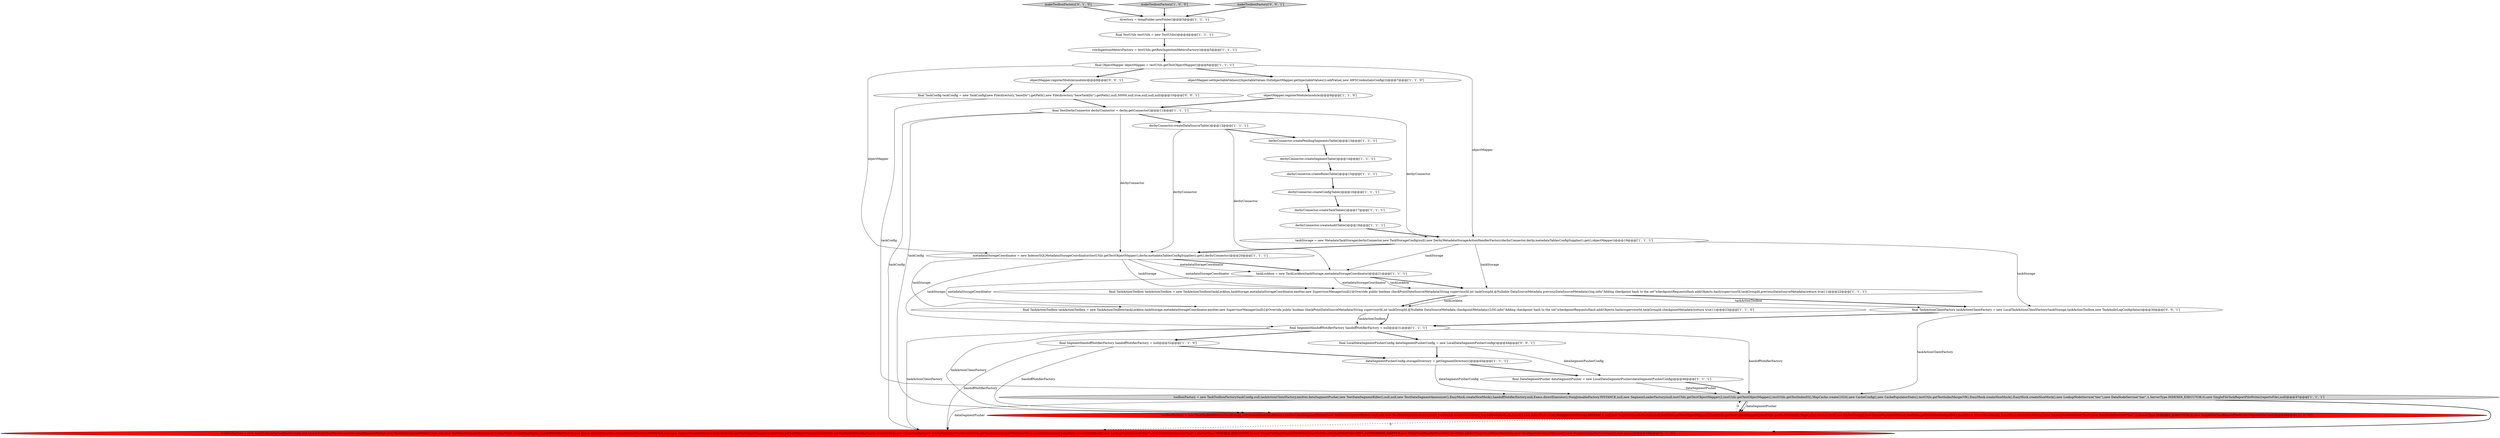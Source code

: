 digraph {
29 [style = filled, label = "final TaskActionClientFactory taskActionClientFactory = new LocalTaskActionClientFactory(taskStorage,taskActionToolbox,new TaskAuditLogConfig(false))@@@30@@@['0', '0', '1']", fillcolor = white, shape = ellipse image = "AAA0AAABBB3BBB"];
20 [style = filled, label = "final TestUtils testUtils = new TestUtils()@@@4@@@['1', '1', '1']", fillcolor = white, shape = ellipse image = "AAA0AAABBB1BBB"];
22 [style = filled, label = "final SegmentHandoffNotifierFactory handoffNotifierFactory = null@@@31@@@['1', '1', '1']", fillcolor = white, shape = ellipse image = "AAA0AAABBB1BBB"];
2 [style = filled, label = "final ObjectMapper objectMapper = testUtils.getTestObjectMapper()@@@6@@@['1', '1', '1']", fillcolor = white, shape = ellipse image = "AAA0AAABBB1BBB"];
19 [style = filled, label = "toolboxFactory = new TaskToolboxFactory(taskConfig,null,taskActionClientFactory,emitter,dataSegmentPusher,new TestDataSegmentKiller(),null,null,new TestDataSegmentAnnouncer(),EasyMock.createNiceMock(),handoffNotifierFactory,null,Execs.directExecutor(),NoopJoinableFactory.INSTANCE,null,new SegmentLoaderFactory(null,testUtils.getTestObjectMapper()),testUtils.getTestObjectMapper(),testUtils.getTestIndexIO(),MapCache.create(1024),new CacheConfig(),new CachePopulatorStats(),testUtils.getTestIndexMergerV9(),EasyMock.createNiceMock(),EasyMock.createNiceMock(),new LookupNodeService(\"tier\"),new DataNodeService(\"tier\",1,ServerType.INDEXER_EXECUTOR,0),new SingleFileTaskReportFileWriter(reportsFile),null)@@@47@@@['1', '1', '1']", fillcolor = lightgray, shape = ellipse image = "AAA0AAABBB1BBB"];
26 [style = filled, label = "makeToolboxFactory['0', '1', '0']", fillcolor = lightgray, shape = diamond image = "AAA0AAABBB2BBB"];
11 [style = filled, label = "taskStorage = new MetadataTaskStorage(derbyConnector,new TaskStorageConfig(null),new DerbyMetadataStorageActionHandlerFactory(derbyConnector,derby.metadataTablesConfigSupplier().get(),objectMapper))@@@19@@@['1', '1', '1']", fillcolor = white, shape = ellipse image = "AAA0AAABBB1BBB"];
0 [style = filled, label = "taskLockbox = new TaskLockbox(taskStorage,metadataStorageCoordinator)@@@21@@@['1', '1', '1']", fillcolor = white, shape = ellipse image = "AAA0AAABBB1BBB"];
5 [style = filled, label = "derbyConnector.createAuditTable()@@@18@@@['1', '1', '1']", fillcolor = white, shape = ellipse image = "AAA0AAABBB1BBB"];
21 [style = filled, label = "derbyConnector.createConfigTable()@@@16@@@['1', '1', '1']", fillcolor = white, shape = ellipse image = "AAA0AAABBB1BBB"];
7 [style = filled, label = "objectMapper.registerModule(module)@@@9@@@['1', '1', '0']", fillcolor = white, shape = ellipse image = "AAA0AAABBB1BBB"];
15 [style = filled, label = "directory = tempFolder.newFolder()@@@3@@@['1', '1', '1']", fillcolor = white, shape = ellipse image = "AAA0AAABBB1BBB"];
31 [style = filled, label = "final TaskConfig taskConfig = new TaskConfig(new File(directory,\"baseDir\").getPath(),new File(directory,\"baseTaskDir\").getPath(),null,50000,null,true,null,null,null)@@@10@@@['0', '0', '1']", fillcolor = white, shape = ellipse image = "AAA0AAABBB3BBB"];
13 [style = filled, label = "toolboxFactory = new TaskToolboxFactory(taskConfig,null,taskActionClientFactory,emitter,dataSegmentPusher,new TestDataSegmentKiller(),null,null,new TestDataSegmentAnnouncer(),EasyMock.createNiceMock(),handoffNotifierFactory,null,Execs.directExecutor(),NoopJoinableFactory.INSTANCE,null,new SegmentLoaderFactory(null,testUtils.getTestObjectMapper()),testUtils.getTestObjectMapper(),testUtils.getTestIndexIO(),MapCache.create(1024),new CacheConfig(),new CachePopulatorStats(),testUtils.getTestIndexMergerV9(),EasyMock.createNiceMock(),EasyMock.createNiceMock(),new LookupNodeService(\"tier\"),new DataNodeService(\"tier\",1,ServerType.INDEXER_EXECUTOR,0),new SingleFileTaskReportFileWriter(reportsFile),null)@@@48@@@['1', '0', '0']", fillcolor = red, shape = ellipse image = "AAA1AAABBB1BBB"];
17 [style = filled, label = "final TaskActionToolbox taskActionToolbox = new TaskActionToolbox(taskLockbox,taskStorage,metadataStorageCoordinator,emitter,new SupervisorManager(null){@Override public boolean checkPointDataSourceMetadata(String supervisorId,int taskGroupId,@Nullable DataSourceMetadata previousDataSourceMetadata){log.info(\"Adding checkpoint hash to the set\")checkpointRequestsHash.add(Objects.hash(supervisorId,taskGroupId,previousDataSourceMetadata))return true}})@@@22@@@['1', '1', '1']", fillcolor = white, shape = ellipse image = "AAA0AAABBB1BBB"];
9 [style = filled, label = "derbyConnector.createSegmentTable()@@@14@@@['1', '1', '1']", fillcolor = white, shape = ellipse image = "AAA0AAABBB1BBB"];
18 [style = filled, label = "dataSegmentPusherConfig.storageDirectory = getSegmentDirectory()@@@45@@@['1', '1', '1']", fillcolor = white, shape = ellipse image = "AAA0AAABBB1BBB"];
6 [style = filled, label = "metadataStorageCoordinator = new IndexerSQLMetadataStorageCoordinator(testUtils.getTestObjectMapper(),derby.metadataTablesConfigSupplier().get(),derbyConnector)@@@20@@@['1', '1', '1']", fillcolor = white, shape = ellipse image = "AAA0AAABBB1BBB"];
3 [style = filled, label = "final DataSegmentPusher dataSegmentPusher = new LocalDataSegmentPusher(dataSegmentPusherConfig)@@@46@@@['1', '1', '1']", fillcolor = white, shape = ellipse image = "AAA0AAABBB1BBB"];
30 [style = filled, label = "final LocalDataSegmentPusherConfig dataSegmentPusherConfig = new LocalDataSegmentPusherConfig()@@@44@@@['0', '0', '1']", fillcolor = white, shape = ellipse image = "AAA0AAABBB3BBB"];
28 [style = filled, label = "objectMapper.registerModule(module)@@@8@@@['0', '0', '1']", fillcolor = white, shape = ellipse image = "AAA0AAABBB3BBB"];
25 [style = filled, label = "final TestDerbyConnector derbyConnector = derby.getConnector()@@@11@@@['1', '1', '1']", fillcolor = white, shape = ellipse image = "AAA0AAABBB1BBB"];
4 [style = filled, label = "final TaskActionToolbox taskActionToolbox = new TaskActionToolbox(taskLockbox,taskStorage,metadataStorageCoordinator,emitter,new SupervisorManager(null){@Override public boolean checkPointDataSourceMetadata(String supervisorId,int taskGroupId,@Nullable DataSourceMetadata checkpointMetadata){LOG.info(\"Adding checkpoint hash to the set\")checkpointRequestsHash.add(Objects.hash(supervisorId,taskGroupId,checkpointMetadata))return true}})@@@23@@@['1', '1', '0']", fillcolor = white, shape = ellipse image = "AAA0AAABBB1BBB"];
16 [style = filled, label = "rowIngestionMetersFactory = testUtils.getRowIngestionMetersFactory()@@@5@@@['1', '1', '1']", fillcolor = white, shape = ellipse image = "AAA0AAABBB1BBB"];
23 [style = filled, label = "derbyConnector.createPendingSegmentsTable()@@@13@@@['1', '1', '1']", fillcolor = white, shape = ellipse image = "AAA0AAABBB1BBB"];
10 [style = filled, label = "derbyConnector.createRulesTable()@@@15@@@['1', '1', '1']", fillcolor = white, shape = ellipse image = "AAA0AAABBB1BBB"];
14 [style = filled, label = "final SegmentHandoffNotifierFactory handoffNotifierFactory = null@@@32@@@['1', '1', '0']", fillcolor = white, shape = ellipse image = "AAA0AAABBB1BBB"];
12 [style = filled, label = "makeToolboxFactory['1', '0', '0']", fillcolor = lightgray, shape = diamond image = "AAA0AAABBB1BBB"];
24 [style = filled, label = "derbyConnector.createDataSourceTable()@@@12@@@['1', '1', '1']", fillcolor = white, shape = ellipse image = "AAA0AAABBB1BBB"];
8 [style = filled, label = "derbyConnector.createTaskTables()@@@17@@@['1', '1', '1']", fillcolor = white, shape = ellipse image = "AAA0AAABBB1BBB"];
1 [style = filled, label = "objectMapper.setInjectableValues(((InjectableValues.Std)objectMapper.getInjectableValues()).addValue(,new AWSCredentialsConfig()))@@@7@@@['1', '1', '0']", fillcolor = white, shape = ellipse image = "AAA0AAABBB1BBB"];
32 [style = filled, label = "makeToolboxFactory['0', '0', '1']", fillcolor = lightgray, shape = diamond image = "AAA0AAABBB3BBB"];
27 [style = filled, label = "toolboxFactory = new TaskToolboxFactory(taskConfig,null,taskActionClientFactory,emitter,dataSegmentPusher,new TestDataSegmentKiller(),null,null,new TestDataSegmentAnnouncer(),EasyMock.createNiceMock(),handoffNotifierFactory,null,Execs.directExecutor(),NoopJoinableFactory.INSTANCE,null,new SegmentLoaderFactory(null,testUtils.getTestObjectMapper()),testUtils.getTestObjectMapper(),testUtils.getTestIndexIO(),MapCache.create(1024),new CacheConfig(),new CachePopulatorStats(),testUtils.getTestIndexMergerV9(),EasyMock.createNiceMock(),EasyMock.createNiceMock(),new LookupNodeService(\"tier\"),new DataNodeService(\"tier\",1,ServerType.INDEXER_EXECUTOR,0),new SingleFileTaskReportFileWriter(reportsFile),null,AuthTestUtils.TEST_AUTHORIZER_MAPPER,new NoopChatHandlerProvider(),testUtils.getRowIngestionMetersFactory(),new TestAppenderatorsManager(),new NoopIndexingServiceClient(),null,null,null)@@@48@@@['0', '1', '0']", fillcolor = red, shape = ellipse image = "AAA1AAABBB2BBB"];
18->3 [style = bold, label=""];
14->27 [style = solid, label="handoffNotifierFactory"];
31->25 [style = bold, label=""];
2->1 [style = bold, label=""];
0->17 [style = bold, label=""];
17->29 [style = solid, label="taskActionToolbox"];
28->31 [style = bold, label=""];
11->6 [style = bold, label=""];
11->0 [style = solid, label="taskStorage"];
3->19 [style = solid, label="dataSegmentPusher"];
12->15 [style = bold, label=""];
21->8 [style = bold, label=""];
18->19 [style = solid, label="dataSegmentPusherConfig"];
6->0 [style = bold, label=""];
10->21 [style = bold, label=""];
11->29 [style = solid, label="taskStorage"];
9->10 [style = bold, label=""];
13->19 [style = dashed, label="0"];
16->2 [style = bold, label=""];
2->6 [style = solid, label="objectMapper"];
30->18 [style = bold, label=""];
1->7 [style = bold, label=""];
6->4 [style = solid, label="taskStorage"];
6->17 [style = solid, label="metadataStorageCoordinator"];
22->30 [style = bold, label=""];
25->11 [style = solid, label="derbyConnector"];
0->17 [style = solid, label="metadataStorageCoordinator"];
24->0 [style = solid, label="derbyConnector"];
31->19 [style = solid, label="taskConfig"];
24->6 [style = solid, label="derbyConnector"];
14->13 [style = solid, label="handoffNotifierFactory"];
25->24 [style = bold, label=""];
30->3 [style = solid, label="dataSegmentPusherConfig"];
20->16 [style = bold, label=""];
19->13 [style = bold, label=""];
8->5 [style = bold, label=""];
3->19 [style = bold, label=""];
25->6 [style = solid, label="derbyConnector"];
22->19 [style = solid, label="handoffNotifierFactory"];
13->27 [style = dashed, label="0"];
6->17 [style = solid, label="taskStorage"];
15->20 [style = bold, label=""];
19->27 [style = bold, label=""];
26->15 [style = bold, label=""];
6->0 [style = solid, label="metadataStorageCoordinator"];
32->15 [style = bold, label=""];
6->22 [style = solid, label="taskStorage"];
25->13 [style = solid, label="taskConfig"];
0->4 [style = solid, label="metadataStorageCoordinator"];
4->22 [style = solid, label="taskActionToolbox"];
19->13 [style = solid, label="dataSegmentPusher"];
17->4 [style = solid, label="taskLockbox"];
14->18 [style = bold, label=""];
19->27 [style = solid, label="dataSegmentPusher"];
7->25 [style = bold, label=""];
5->11 [style = bold, label=""];
2->11 [style = solid, label="objectMapper"];
11->17 [style = solid, label="taskStorage"];
29->22 [style = bold, label=""];
22->14 [style = bold, label=""];
25->27 [style = solid, label="taskConfig"];
17->29 [style = bold, label=""];
23->9 [style = bold, label=""];
2->28 [style = bold, label=""];
4->22 [style = bold, label=""];
22->27 [style = solid, label="taskActionClientFactory"];
17->4 [style = bold, label=""];
0->17 [style = solid, label="taskLockbox"];
29->19 [style = solid, label="taskActionClientFactory"];
22->13 [style = solid, label="taskActionClientFactory"];
24->23 [style = bold, label=""];
}
